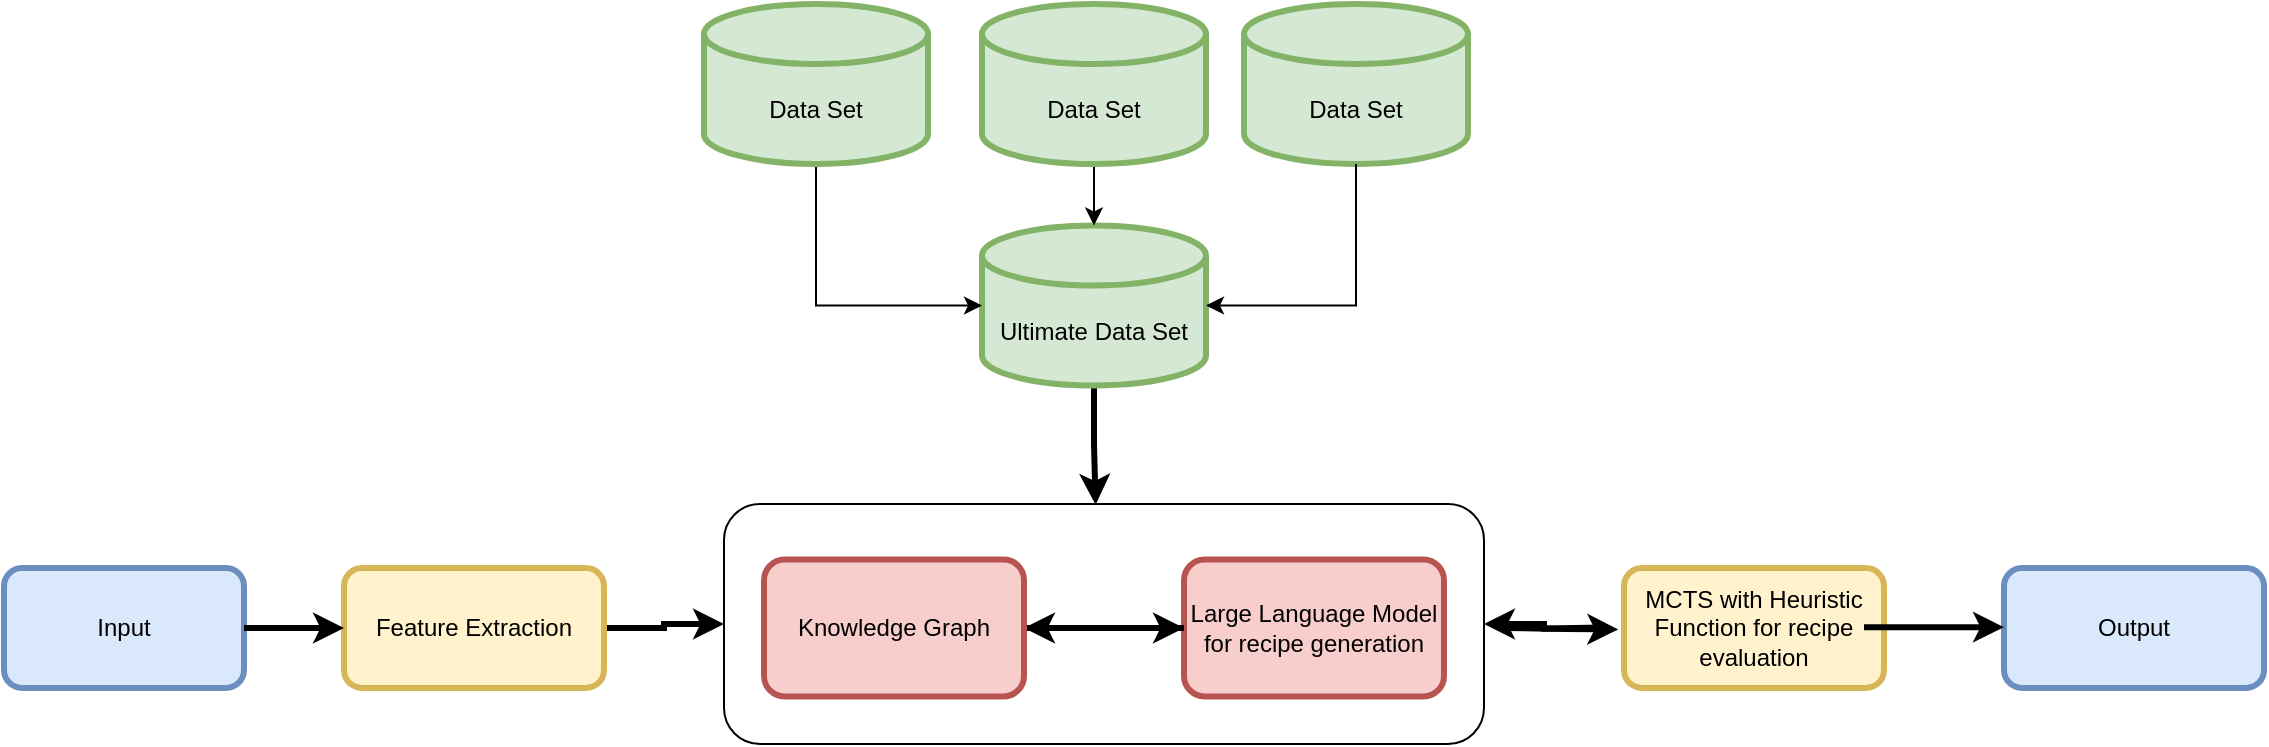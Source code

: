 <mxfile version="24.4.13" type="github">
  <diagram name="Page-1" id="WKiQ4ZJjj3jKp8pEJqKA">
    <mxGraphModel dx="1441" dy="819" grid="1" gridSize="10" guides="1" tooltips="1" connect="1" arrows="1" fold="1" page="1" pageScale="1" pageWidth="850" pageHeight="1100" math="0" shadow="0">
      <root>
        <mxCell id="0" />
        <mxCell id="1" parent="0" />
        <mxCell id="vjcFk96oPelNAYuhh3vw-17" value="" style="rounded=1;whiteSpace=wrap;html=1;" parent="1" vertex="1">
          <mxGeometry x="410" y="300" width="380" height="120" as="geometry" />
        </mxCell>
        <mxCell id="e_V1dfJK_9WuO3395_Ni-2" value="Input" style="rounded=1;whiteSpace=wrap;html=1;strokeWidth=3;fillColor=#dae8fc;strokeColor=#6c8ebf;" parent="1" vertex="1">
          <mxGeometry x="50" y="332" width="120" height="60" as="geometry" />
        </mxCell>
        <mxCell id="e_V1dfJK_9WuO3395_Ni-9" style="edgeStyle=orthogonalEdgeStyle;rounded=0;orthogonalLoop=1;jettySize=auto;html=1;exitX=1;exitY=0.5;exitDx=0;exitDy=0;entryX=0;entryY=0.5;entryDx=0;entryDy=0;strokeWidth=3;" parent="1" source="e_V1dfJK_9WuO3395_Ni-5" target="vjcFk96oPelNAYuhh3vw-17" edge="1">
          <mxGeometry relative="1" as="geometry">
            <mxPoint x="425.0" y="362" as="targetPoint" />
          </mxGeometry>
        </mxCell>
        <mxCell id="e_V1dfJK_9WuO3395_Ni-5" value="Feature Extraction" style="rounded=1;whiteSpace=wrap;html=1;strokeWidth=3;fillColor=#fff2cc;strokeColor=#d6b656;" parent="1" vertex="1">
          <mxGeometry x="220" y="332" width="130" height="60" as="geometry" />
        </mxCell>
        <mxCell id="e_V1dfJK_9WuO3395_Ni-6" value="" style="endArrow=classic;html=1;rounded=0;exitX=1;exitY=0.5;exitDx=0;exitDy=0;entryX=0;entryY=0.5;entryDx=0;entryDy=0;strokeWidth=3;" parent="1" source="e_V1dfJK_9WuO3395_Ni-2" target="e_V1dfJK_9WuO3395_Ni-5" edge="1">
          <mxGeometry width="50" height="50" relative="1" as="geometry">
            <mxPoint x="220" y="387" as="sourcePoint" />
            <mxPoint x="270" y="337" as="targetPoint" />
          </mxGeometry>
        </mxCell>
        <mxCell id="e_V1dfJK_9WuO3395_Ni-30" style="edgeStyle=orthogonalEdgeStyle;rounded=0;orthogonalLoop=1;jettySize=auto;html=1;exitX=1;exitY=0.5;exitDx=0;exitDy=0;strokeWidth=3;entryX=0;entryY=0.5;entryDx=0;entryDy=0;" parent="1" source="vjcFk96oPelNAYuhh3vw-2" target="e_V1dfJK_9WuO3395_Ni-23" edge="1">
          <mxGeometry relative="1" as="geometry">
            <mxPoint x="700" y="294.5" as="sourcePoint" />
            <mxPoint x="760" y="294.5" as="targetPoint" />
          </mxGeometry>
        </mxCell>
        <mxCell id="e_V1dfJK_9WuO3395_Ni-19" style="edgeStyle=orthogonalEdgeStyle;rounded=0;orthogonalLoop=1;jettySize=auto;html=1;exitX=0.5;exitY=1;exitDx=0;exitDy=0;exitPerimeter=0;strokeWidth=3;entryX=0.489;entryY=0.003;entryDx=0;entryDy=0;entryPerimeter=0;" parent="1" source="e_V1dfJK_9WuO3395_Ni-18" edge="1" target="vjcFk96oPelNAYuhh3vw-17">
          <mxGeometry relative="1" as="geometry">
            <mxPoint x="495" y="288" as="targetPoint" />
          </mxGeometry>
        </mxCell>
        <mxCell id="e_V1dfJK_9WuO3395_Ni-18" value="Ultimate Data Set" style="shape=cylinder3;whiteSpace=wrap;html=1;boundedLbl=1;backgroundOutline=1;size=15;strokeWidth=3;fillColor=#d5e8d4;strokeColor=#82b366;" parent="1" vertex="1">
          <mxGeometry x="539" y="160.75" width="112" height="80" as="geometry" />
        </mxCell>
        <mxCell id="e_V1dfJK_9WuO3395_Ni-22" value="MCTS with Heuristic Function for recipe evaluation" style="rounded=1;whiteSpace=wrap;html=1;strokeWidth=3;fillColor=#fff2cc;strokeColor=#d6b656;" parent="1" vertex="1">
          <mxGeometry x="860" y="332" width="130" height="60" as="geometry" />
        </mxCell>
        <mxCell id="e_V1dfJK_9WuO3395_Ni-23" value="Large Language Model for recipe generation" style="rounded=1;whiteSpace=wrap;html=1;strokeWidth=3;fillColor=#f8cecc;strokeColor=#b85450;" parent="1" vertex="1">
          <mxGeometry x="640" y="327.75" width="130" height="68.5" as="geometry" />
        </mxCell>
        <mxCell id="e_V1dfJK_9WuO3395_Ni-28" value="Output" style="rounded=1;whiteSpace=wrap;html=1;strokeWidth=3;fillColor=#dae8fc;strokeColor=#6c8ebf;" parent="1" vertex="1">
          <mxGeometry x="1050" y="332" width="130" height="60" as="geometry" />
        </mxCell>
        <mxCell id="e_V1dfJK_9WuO3395_Ni-35" style="edgeStyle=orthogonalEdgeStyle;rounded=0;orthogonalLoop=1;jettySize=auto;html=1;exitX=0;exitY=0.5;exitDx=0;exitDy=0;strokeWidth=3;entryX=1;entryY=0.5;entryDx=0;entryDy=0;" parent="1" source="e_V1dfJK_9WuO3395_Ni-23" target="vjcFk96oPelNAYuhh3vw-2" edge="1">
          <mxGeometry relative="1" as="geometry">
            <mxPoint x="760" y="294.5" as="sourcePoint" />
            <mxPoint x="700" y="294.5" as="targetPoint" />
          </mxGeometry>
        </mxCell>
        <mxCell id="vjcFk96oPelNAYuhh3vw-2" value="Knowledge Graph" style="rounded=1;whiteSpace=wrap;html=1;strokeWidth=3;fillColor=#f8cecc;strokeColor=#b85450;" parent="1" vertex="1">
          <mxGeometry x="430" y="327.75" width="130" height="68.5" as="geometry" />
        </mxCell>
        <mxCell id="vjcFk96oPelNAYuhh3vw-8" style="edgeStyle=orthogonalEdgeStyle;rounded=0;orthogonalLoop=1;jettySize=auto;html=1;exitX=0.5;exitY=1;exitDx=0;exitDy=0;exitPerimeter=0;entryX=0;entryY=0.5;entryDx=0;entryDy=0;entryPerimeter=0;" parent="1" source="vjcFk96oPelNAYuhh3vw-5" target="e_V1dfJK_9WuO3395_Ni-18" edge="1">
          <mxGeometry relative="1" as="geometry">
            <mxPoint x="490" y="210" as="targetPoint" />
          </mxGeometry>
        </mxCell>
        <mxCell id="vjcFk96oPelNAYuhh3vw-5" value="Data Set" style="shape=cylinder3;whiteSpace=wrap;html=1;boundedLbl=1;backgroundOutline=1;size=15;strokeWidth=3;fillColor=#d5e8d4;strokeColor=#82b366;" parent="1" vertex="1">
          <mxGeometry x="400" y="50" width="112" height="80" as="geometry" />
        </mxCell>
        <mxCell id="vjcFk96oPelNAYuhh3vw-9" style="edgeStyle=orthogonalEdgeStyle;rounded=0;orthogonalLoop=1;jettySize=auto;html=1;exitX=0.5;exitY=1;exitDx=0;exitDy=0;exitPerimeter=0;" parent="1" source="vjcFk96oPelNAYuhh3vw-6" target="e_V1dfJK_9WuO3395_Ni-18" edge="1">
          <mxGeometry relative="1" as="geometry" />
        </mxCell>
        <mxCell id="vjcFk96oPelNAYuhh3vw-6" value="Data Set" style="shape=cylinder3;whiteSpace=wrap;html=1;boundedLbl=1;backgroundOutline=1;size=15;strokeWidth=3;fillColor=#d5e8d4;strokeColor=#82b366;" parent="1" vertex="1">
          <mxGeometry x="539" y="50" width="112" height="80" as="geometry" />
        </mxCell>
        <mxCell id="vjcFk96oPelNAYuhh3vw-7" value="Data Set" style="shape=cylinder3;whiteSpace=wrap;html=1;boundedLbl=1;backgroundOutline=1;size=15;strokeWidth=3;fillColor=#d5e8d4;strokeColor=#82b366;" parent="1" vertex="1">
          <mxGeometry x="670" y="50" width="112" height="80" as="geometry" />
        </mxCell>
        <mxCell id="vjcFk96oPelNAYuhh3vw-10" style="edgeStyle=orthogonalEdgeStyle;rounded=0;orthogonalLoop=1;jettySize=auto;html=1;exitX=0.5;exitY=1;exitDx=0;exitDy=0;exitPerimeter=0;entryX=1;entryY=0.5;entryDx=0;entryDy=0;entryPerimeter=0;" parent="1" source="vjcFk96oPelNAYuhh3vw-7" target="e_V1dfJK_9WuO3395_Ni-18" edge="1">
          <mxGeometry relative="1" as="geometry" />
        </mxCell>
        <mxCell id="vjcFk96oPelNAYuhh3vw-13" style="edgeStyle=orthogonalEdgeStyle;rounded=0;orthogonalLoop=1;jettySize=auto;html=1;exitX=0;exitY=0.5;exitDx=0;exitDy=0;strokeWidth=3;entryX=1;entryY=0.5;entryDx=0;entryDy=0;" parent="1" edge="1" target="vjcFk96oPelNAYuhh3vw-17">
          <mxGeometry relative="1" as="geometry">
            <mxPoint x="850" y="361.79" as="sourcePoint" />
            <mxPoint x="770" y="361.79" as="targetPoint" />
          </mxGeometry>
        </mxCell>
        <mxCell id="vjcFk96oPelNAYuhh3vw-15" style="edgeStyle=orthogonalEdgeStyle;rounded=0;orthogonalLoop=1;jettySize=auto;html=1;strokeWidth=3;entryX=-0.022;entryY=0.512;entryDx=0;entryDy=0;entryPerimeter=0;" parent="1" edge="1" target="e_V1dfJK_9WuO3395_Ni-22">
          <mxGeometry relative="1" as="geometry">
            <mxPoint x="800" y="362" as="sourcePoint" />
            <mxPoint x="849" y="362" as="targetPoint" />
          </mxGeometry>
        </mxCell>
        <mxCell id="vjcFk96oPelNAYuhh3vw-16" style="edgeStyle=orthogonalEdgeStyle;rounded=0;orthogonalLoop=1;jettySize=auto;html=1;exitX=1;exitY=0.5;exitDx=0;exitDy=0;entryX=0;entryY=0.5;entryDx=0;entryDy=0;strokeWidth=3;" parent="1" edge="1">
          <mxGeometry relative="1" as="geometry">
            <mxPoint x="980" y="361.58" as="sourcePoint" />
            <mxPoint x="1050" y="361.58" as="targetPoint" />
          </mxGeometry>
        </mxCell>
      </root>
    </mxGraphModel>
  </diagram>
</mxfile>
